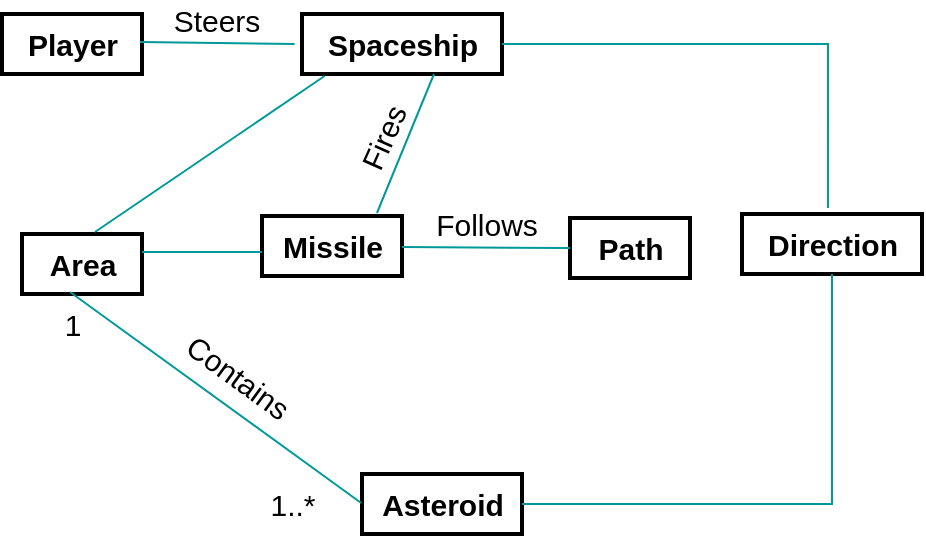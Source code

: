 <mxfile version="20.3.0" type="device"><diagram id="QklEy5LAdLHf4feNNsaQ" name="Page-1"><mxGraphModel dx="1106" dy="804" grid="1" gridSize="10" guides="1" tooltips="1" connect="1" arrows="1" fold="1" page="1" pageScale="1" pageWidth="827" pageHeight="1169" math="0" shadow="0"><root><mxCell id="0"/><mxCell id="1" parent="0"/><mxCell id="vu5RdwPOMFCzDMLNgsto-1" value="" style="group" vertex="1" connectable="0" parent="1"><mxGeometry x="70" y="120" width="460" height="260" as="geometry"/></mxCell><mxCell id="xajyzB61daTkwMaaVuql-6" value="&lt;span style=&quot;text-align: left; font-size: 15px;&quot;&gt;Asteroid&lt;/span&gt;" style="text;html=1;align=center;verticalAlign=middle;resizable=0;points=[];autosize=1;strokeColor=default;fillColor=none;fontSize=15;fontStyle=1;strokeWidth=2;labelBackgroundColor=none;" parent="vu5RdwPOMFCzDMLNgsto-1" vertex="1"><mxGeometry x="180" y="230" width="80" height="30" as="geometry"/></mxCell><mxCell id="xajyzB61daTkwMaaVuql-7" value="&lt;span style=&quot;text-align: left; font-size: 15px;&quot;&gt;Area&lt;/span&gt;" style="text;html=1;align=center;verticalAlign=middle;resizable=0;points=[];autosize=1;strokeColor=default;fillColor=none;fontSize=15;fontStyle=1;strokeWidth=2;labelBackgroundColor=none;" parent="vu5RdwPOMFCzDMLNgsto-1" vertex="1"><mxGeometry x="10" y="110" width="60" height="30" as="geometry"/></mxCell><mxCell id="xajyzB61daTkwMaaVuql-8" value="&lt;span style=&quot;text-align: left;&quot;&gt;Spaceship&lt;/span&gt;" style="text;html=1;align=center;verticalAlign=middle;resizable=0;points=[];autosize=1;strokeColor=default;fillColor=none;fontSize=15;fontStyle=1;strokeWidth=2;labelBackgroundColor=none;" parent="vu5RdwPOMFCzDMLNgsto-1" vertex="1"><mxGeometry x="150" width="100" height="30" as="geometry"/></mxCell><mxCell id="xajyzB61daTkwMaaVuql-9" value="&lt;span style=&quot;text-align: left; font-size: 15px;&quot;&gt;Missile&lt;/span&gt;" style="text;html=1;align=center;verticalAlign=middle;resizable=0;points=[];autosize=1;strokeColor=default;fillColor=none;fontSize=15;fontStyle=1;strokeWidth=2;labelBackgroundColor=none;" parent="vu5RdwPOMFCzDMLNgsto-1" vertex="1"><mxGeometry x="130" y="101" width="70" height="30" as="geometry"/></mxCell><mxCell id="xajyzB61daTkwMaaVuql-10" value="&lt;span style=&quot;text-align: left; font-size: 15px;&quot;&gt;Player&lt;/span&gt;" style="text;html=1;align=center;verticalAlign=middle;resizable=0;points=[];autosize=1;strokeColor=default;fillColor=none;fontSize=15;fontStyle=1;strokeWidth=2;labelBackgroundColor=none;" parent="vu5RdwPOMFCzDMLNgsto-1" vertex="1"><mxGeometry width="70" height="30" as="geometry"/></mxCell><mxCell id="xajyzB61daTkwMaaVuql-11" value="&lt;span style=&quot;text-align: left; font-size: 15px;&quot;&gt;Direction&lt;/span&gt;" style="text;html=1;align=center;verticalAlign=middle;resizable=0;points=[];autosize=1;strokeColor=default;fillColor=none;fontSize=15;fontStyle=1;strokeWidth=2;labelBackgroundColor=none;" parent="vu5RdwPOMFCzDMLNgsto-1" vertex="1"><mxGeometry x="370" y="100" width="90" height="30" as="geometry"/></mxCell><mxCell id="xajyzB61daTkwMaaVuql-12" value="&lt;span style=&quot;text-align: left; font-size: 15px;&quot;&gt;Path&lt;/span&gt;" style="text;html=1;align=center;verticalAlign=middle;resizable=0;points=[];autosize=1;strokeColor=default;fillColor=none;fontSize=15;fontStyle=1;strokeWidth=2;labelBackgroundColor=none;" parent="vu5RdwPOMFCzDMLNgsto-1" vertex="1"><mxGeometry x="284" y="102" width="60" height="30" as="geometry"/></mxCell><mxCell id="xajyzB61daTkwMaaVuql-13" value="" style="endArrow=none;html=1;rounded=0;fontSize=15;exitX=0.986;exitY=0.467;exitDx=0;exitDy=0;exitPerimeter=0;entryX=-0.037;entryY=0.5;entryDx=0;entryDy=0;entryPerimeter=0;strokeColor=#009999;labelBackgroundColor=none;" parent="vu5RdwPOMFCzDMLNgsto-1" source="xajyzB61daTkwMaaVuql-10" target="xajyzB61daTkwMaaVuql-8" edge="1"><mxGeometry width="50" height="50" relative="1" as="geometry"><mxPoint x="75" y="20" as="sourcePoint"/><mxPoint x="125" y="-30" as="targetPoint"/></mxGeometry></mxCell><mxCell id="xajyzB61daTkwMaaVuql-14" value="Steers" style="edgeLabel;html=1;align=center;verticalAlign=middle;resizable=0;points=[];fontSize=15;labelBackgroundColor=none;fontColor=default;" parent="xajyzB61daTkwMaaVuql-13" vertex="1" connectable="0"><mxGeometry x="-0.455" relative="1" as="geometry"><mxPoint x="17" y="-12" as="offset"/></mxGeometry></mxCell><mxCell id="xajyzB61daTkwMaaVuql-15" value="" style="endArrow=none;html=1;rounded=0;fontSize=15;exitX=0.4;exitY=0.967;exitDx=0;exitDy=0;exitPerimeter=0;entryX=-0.005;entryY=0.483;entryDx=0;entryDy=0;entryPerimeter=0;strokeColor=#009999;labelBackgroundColor=none;" parent="vu5RdwPOMFCzDMLNgsto-1" source="xajyzB61daTkwMaaVuql-7" target="xajyzB61daTkwMaaVuql-6" edge="1"><mxGeometry width="50" height="50" relative="1" as="geometry"><mxPoint x="81.98" y="124.51" as="sourcePoint"/><mxPoint x="170.0" y="125.5" as="targetPoint"/></mxGeometry></mxCell><mxCell id="xajyzB61daTkwMaaVuql-16" value="Contains" style="edgeLabel;html=1;align=center;verticalAlign=middle;resizable=0;points=[];fontSize=15;labelBackgroundColor=none;rotation=36;" parent="xajyzB61daTkwMaaVuql-15" vertex="1" connectable="0"><mxGeometry x="-0.455" relative="1" as="geometry"><mxPoint x="44" y="13" as="offset"/></mxGeometry></mxCell><mxCell id="xajyzB61daTkwMaaVuql-17" value="" style="endArrow=none;html=1;rounded=0;fontSize=15;entryX=0.478;entryY=-0.1;entryDx=0;entryDy=0;entryPerimeter=0;strokeColor=#009999;labelBackgroundColor=none;edgeStyle=orthogonalEdgeStyle;" parent="vu5RdwPOMFCzDMLNgsto-1" source="xajyzB61daTkwMaaVuql-8" target="xajyzB61daTkwMaaVuql-11" edge="1"><mxGeometry width="50" height="50" relative="1" as="geometry"><mxPoint x="240" y="14.75" as="sourcePoint"/><mxPoint x="329.02" y="14.75" as="targetPoint"/></mxGeometry></mxCell><mxCell id="xajyzB61daTkwMaaVuql-19" value="" style="endArrow=none;html=1;rounded=0;fontSize=15;entryX=0.113;entryY=1.033;entryDx=0;entryDy=0;entryPerimeter=0;strokeColor=#009999;exitX=0.608;exitY=-0.033;exitDx=0;exitDy=0;exitPerimeter=0;labelBackgroundColor=none;" parent="vu5RdwPOMFCzDMLNgsto-1" source="xajyzB61daTkwMaaVuql-7" target="xajyzB61daTkwMaaVuql-8" edge="1"><mxGeometry width="50" height="50" relative="1" as="geometry"><mxPoint x="250" y="24.81" as="sourcePoint"/><mxPoint x="317.48" y="24.49" as="targetPoint"/></mxGeometry></mxCell><mxCell id="xajyzB61daTkwMaaVuql-20" value="" style="endArrow=none;html=1;rounded=0;fontSize=15;strokeColor=#009999;exitX=1;exitY=0.5;exitDx=0;exitDy=0;exitPerimeter=0;labelBackgroundColor=none;edgeStyle=orthogonalEdgeStyle;" parent="vu5RdwPOMFCzDMLNgsto-1" source="xajyzB61daTkwMaaVuql-6" target="xajyzB61daTkwMaaVuql-11" edge="1"><mxGeometry width="50" height="50" relative="1" as="geometry"><mxPoint x="250" y="24.81" as="sourcePoint"/><mxPoint x="317.48" y="24.49" as="targetPoint"/></mxGeometry></mxCell><mxCell id="xajyzB61daTkwMaaVuql-21" value="" style="endArrow=none;html=1;rounded=0;fontSize=15;strokeColor=#009999;exitX=0;exitY=0.6;exitDx=0;exitDy=0;exitPerimeter=0;labelBackgroundColor=none;entryX=1;entryY=0.3;entryDx=0;entryDy=0;entryPerimeter=0;" parent="vu5RdwPOMFCzDMLNgsto-1" source="xajyzB61daTkwMaaVuql-9" target="xajyzB61daTkwMaaVuql-7" edge="1"><mxGeometry width="50" height="50" relative="1" as="geometry"><mxPoint x="56.48" y="119.01" as="sourcePoint"/><mxPoint x="179.04" y="40.99" as="targetPoint"/></mxGeometry></mxCell><mxCell id="xajyzB61daTkwMaaVuql-22" value="" style="endArrow=none;html=1;rounded=0;fontSize=15;entryX=0.66;entryY=1;entryDx=0;entryDy=0;entryPerimeter=0;strokeColor=#009999;exitX=0.821;exitY=-0.05;exitDx=0;exitDy=0;exitPerimeter=0;labelBackgroundColor=none;" parent="vu5RdwPOMFCzDMLNgsto-1" source="xajyzB61daTkwMaaVuql-9" target="xajyzB61daTkwMaaVuql-8" edge="1"><mxGeometry width="50" height="50" relative="1" as="geometry"><mxPoint x="88.01" y="209.01" as="sourcePoint"/><mxPoint x="57.98" y="151.5" as="targetPoint"/></mxGeometry></mxCell><mxCell id="xajyzB61daTkwMaaVuql-24" value="Fires" style="edgeLabel;html=1;align=center;verticalAlign=middle;resizable=0;points=[];fontSize=15;rotation=294;labelBackgroundColor=none;" parent="xajyzB61daTkwMaaVuql-22" vertex="1" connectable="0"><mxGeometry x="-0.346" relative="1" as="geometry"><mxPoint x="-7" y="-15" as="offset"/></mxGeometry></mxCell><mxCell id="xajyzB61daTkwMaaVuql-23" value="" style="endArrow=none;html=1;rounded=0;fontSize=15;entryX=0;entryY=0.5;entryDx=0;entryDy=0;entryPerimeter=0;strokeColor=#009999;exitX=1;exitY=0.517;exitDx=0;exitDy=0;exitPerimeter=0;labelBackgroundColor=none;" parent="vu5RdwPOMFCzDMLNgsto-1" source="xajyzB61daTkwMaaVuql-9" target="xajyzB61daTkwMaaVuql-12" edge="1"><mxGeometry width="50" height="50" relative="1" as="geometry"><mxPoint x="107.47" y="208.5" as="sourcePoint"/><mxPoint x="200" y="150" as="targetPoint"/></mxGeometry></mxCell><mxCell id="xajyzB61daTkwMaaVuql-25" value="Follows" style="edgeLabel;html=1;align=center;verticalAlign=middle;resizable=0;points=[];fontSize=15;labelBackgroundColor=none;" parent="xajyzB61daTkwMaaVuql-23" vertex="1" connectable="0"><mxGeometry x="-0.171" relative="1" as="geometry"><mxPoint x="7" y="-12" as="offset"/></mxGeometry></mxCell><mxCell id="xajyzB61daTkwMaaVuql-26" value="1" style="text;html=1;align=center;verticalAlign=middle;resizable=0;points=[];autosize=1;strokeColor=none;fillColor=none;fontSize=15;labelBackgroundColor=none;" parent="vu5RdwPOMFCzDMLNgsto-1" vertex="1"><mxGeometry x="20" y="140" width="30" height="30" as="geometry"/></mxCell><mxCell id="xajyzB61daTkwMaaVuql-27" value="1..*" style="text;html=1;align=center;verticalAlign=middle;resizable=0;points=[];autosize=1;strokeColor=none;fillColor=none;fontSize=15;labelBackgroundColor=none;" parent="vu5RdwPOMFCzDMLNgsto-1" vertex="1"><mxGeometry x="120" y="230" width="50" height="30" as="geometry"/></mxCell></root></mxGraphModel></diagram></mxfile>